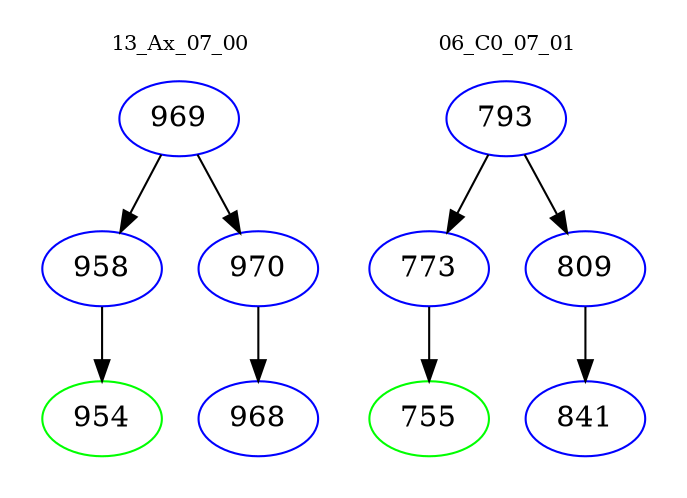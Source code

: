 digraph{
subgraph cluster_0 {
color = white
label = "13_Ax_07_00";
fontsize=10;
T0_969 [label="969", color="blue"]
T0_969 -> T0_958 [color="black"]
T0_958 [label="958", color="blue"]
T0_958 -> T0_954 [color="black"]
T0_954 [label="954", color="green"]
T0_969 -> T0_970 [color="black"]
T0_970 [label="970", color="blue"]
T0_970 -> T0_968 [color="black"]
T0_968 [label="968", color="blue"]
}
subgraph cluster_1 {
color = white
label = "06_C0_07_01";
fontsize=10;
T1_793 [label="793", color="blue"]
T1_793 -> T1_773 [color="black"]
T1_773 [label="773", color="blue"]
T1_773 -> T1_755 [color="black"]
T1_755 [label="755", color="green"]
T1_793 -> T1_809 [color="black"]
T1_809 [label="809", color="blue"]
T1_809 -> T1_841 [color="black"]
T1_841 [label="841", color="blue"]
}
}
